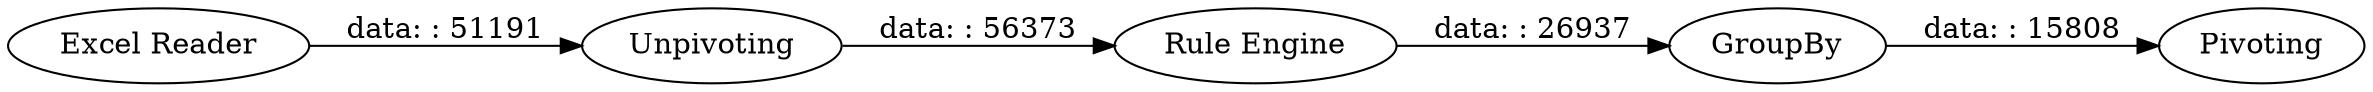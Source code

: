 digraph {
	"-863155329592423853_2" [label=Unpivoting]
	"-863155329592423853_3" [label="Rule Engine"]
	"-863155329592423853_4" [label=GroupBy]
	"-863155329592423853_5" [label=Pivoting]
	"-863155329592423853_1" [label="Excel Reader"]
	"-863155329592423853_3" -> "-863155329592423853_4" [label="data: : 26937"]
	"-863155329592423853_4" -> "-863155329592423853_5" [label="data: : 15808"]
	"-863155329592423853_1" -> "-863155329592423853_2" [label="data: : 51191"]
	"-863155329592423853_2" -> "-863155329592423853_3" [label="data: : 56373"]
	rankdir=LR
}
